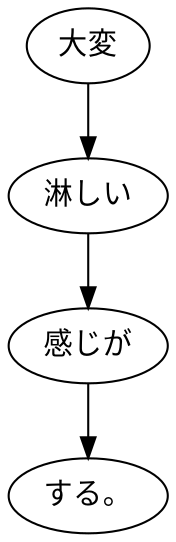 digraph graph1061 {
	node0 [label="大変"];
	node1 [label="淋しい"];
	node2 [label="感じが"];
	node3 [label="する。"];
	node0 -> node1;
	node1 -> node2;
	node2 -> node3;
}

